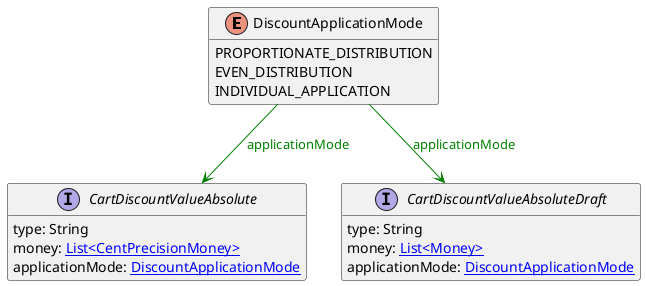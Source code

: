 @startuml

hide methods
enum DiscountApplicationMode {
    PROPORTIONATE_DISTRIBUTION
    EVEN_DISTRIBUTION
    INDIVIDUAL_APPLICATION
}
interface CartDiscountValueAbsolute [[CartDiscountValueAbsolute.svg]]  {
    type: String
    money: [[CentPrecisionMoney.svg List<CentPrecisionMoney>]]
    applicationMode: [[DiscountApplicationMode.svg DiscountApplicationMode]]
}
interface CartDiscountValueAbsoluteDraft [[CartDiscountValueAbsoluteDraft.svg]]  {
    type: String
    money: [[Money.svg List<Money>]]
    applicationMode: [[DiscountApplicationMode.svg DiscountApplicationMode]]
}
DiscountApplicationMode --> CartDiscountValueAbsolute #green;text:green : "applicationMode"
DiscountApplicationMode --> CartDiscountValueAbsoluteDraft #green;text:green : "applicationMode"
@enduml
